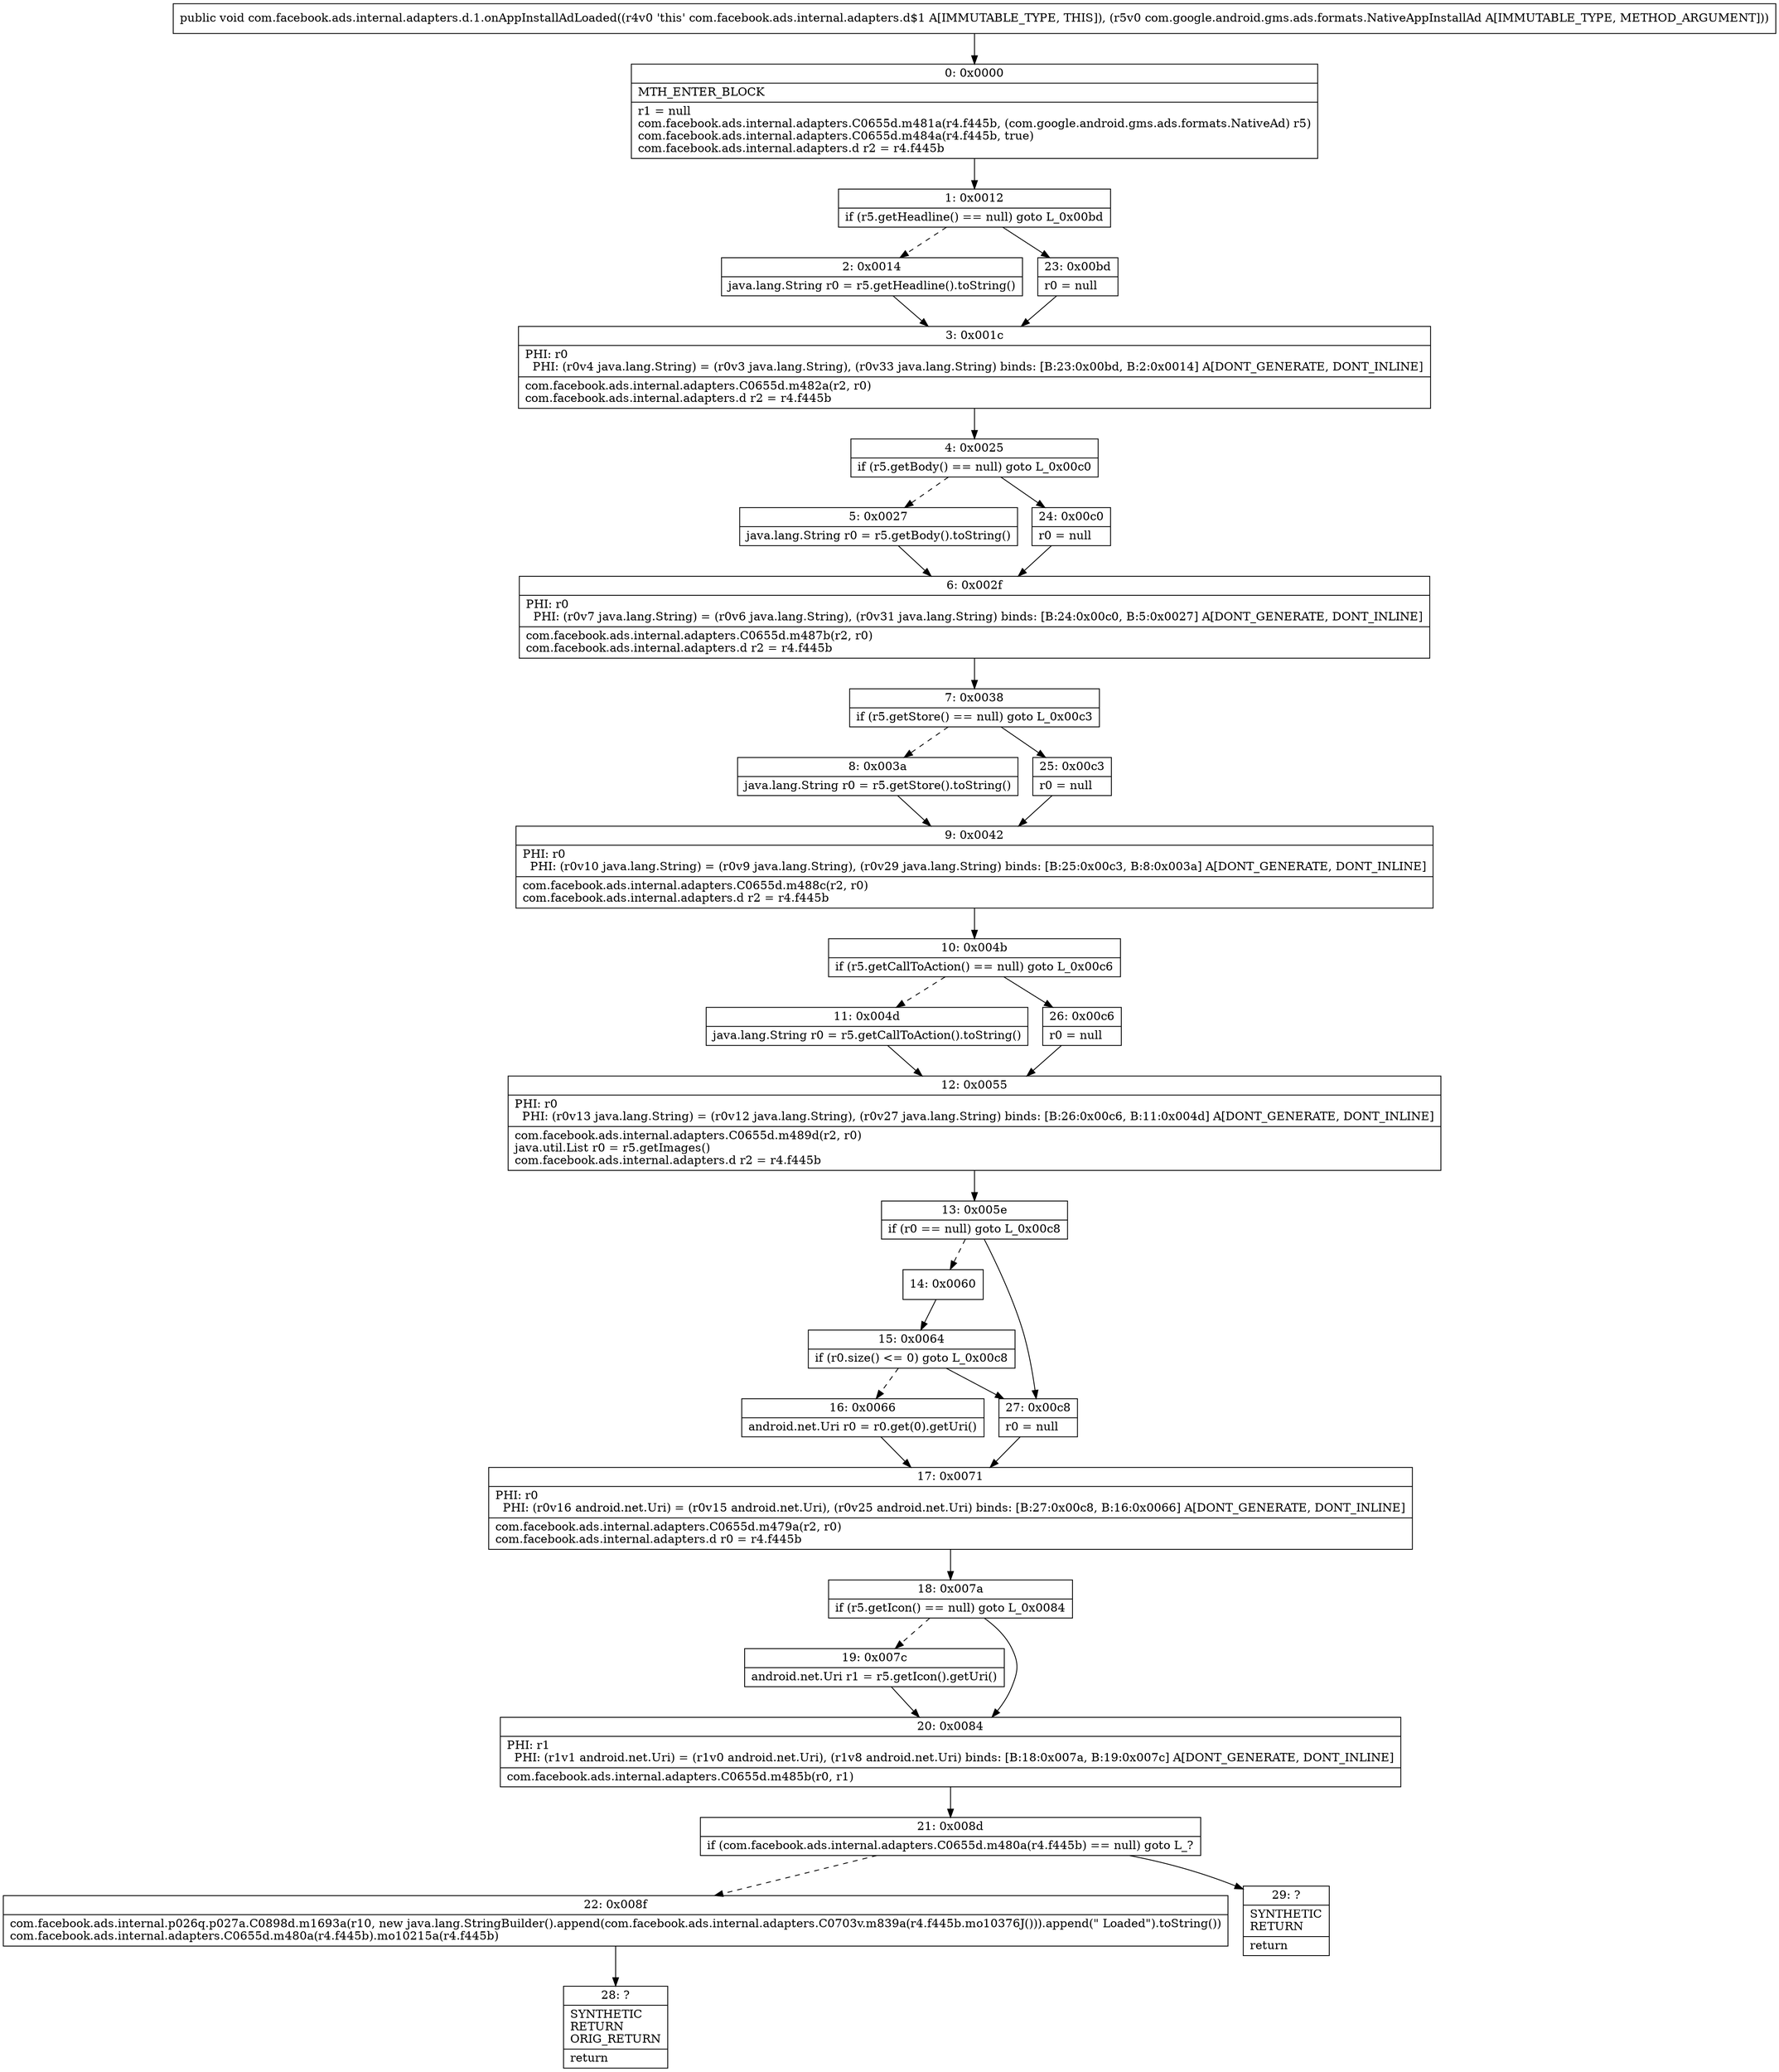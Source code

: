 digraph "CFG forcom.facebook.ads.internal.adapters.d.1.onAppInstallAdLoaded(Lcom\/google\/android\/gms\/ads\/formats\/NativeAppInstallAd;)V" {
Node_0 [shape=record,label="{0\:\ 0x0000|MTH_ENTER_BLOCK\l|r1 = null\lcom.facebook.ads.internal.adapters.C0655d.m481a(r4.f445b, (com.google.android.gms.ads.formats.NativeAd) r5)\lcom.facebook.ads.internal.adapters.C0655d.m484a(r4.f445b, true)\lcom.facebook.ads.internal.adapters.d r2 = r4.f445b\l}"];
Node_1 [shape=record,label="{1\:\ 0x0012|if (r5.getHeadline() == null) goto L_0x00bd\l}"];
Node_2 [shape=record,label="{2\:\ 0x0014|java.lang.String r0 = r5.getHeadline().toString()\l}"];
Node_3 [shape=record,label="{3\:\ 0x001c|PHI: r0 \l  PHI: (r0v4 java.lang.String) = (r0v3 java.lang.String), (r0v33 java.lang.String) binds: [B:23:0x00bd, B:2:0x0014] A[DONT_GENERATE, DONT_INLINE]\l|com.facebook.ads.internal.adapters.C0655d.m482a(r2, r0)\lcom.facebook.ads.internal.adapters.d r2 = r4.f445b\l}"];
Node_4 [shape=record,label="{4\:\ 0x0025|if (r5.getBody() == null) goto L_0x00c0\l}"];
Node_5 [shape=record,label="{5\:\ 0x0027|java.lang.String r0 = r5.getBody().toString()\l}"];
Node_6 [shape=record,label="{6\:\ 0x002f|PHI: r0 \l  PHI: (r0v7 java.lang.String) = (r0v6 java.lang.String), (r0v31 java.lang.String) binds: [B:24:0x00c0, B:5:0x0027] A[DONT_GENERATE, DONT_INLINE]\l|com.facebook.ads.internal.adapters.C0655d.m487b(r2, r0)\lcom.facebook.ads.internal.adapters.d r2 = r4.f445b\l}"];
Node_7 [shape=record,label="{7\:\ 0x0038|if (r5.getStore() == null) goto L_0x00c3\l}"];
Node_8 [shape=record,label="{8\:\ 0x003a|java.lang.String r0 = r5.getStore().toString()\l}"];
Node_9 [shape=record,label="{9\:\ 0x0042|PHI: r0 \l  PHI: (r0v10 java.lang.String) = (r0v9 java.lang.String), (r0v29 java.lang.String) binds: [B:25:0x00c3, B:8:0x003a] A[DONT_GENERATE, DONT_INLINE]\l|com.facebook.ads.internal.adapters.C0655d.m488c(r2, r0)\lcom.facebook.ads.internal.adapters.d r2 = r4.f445b\l}"];
Node_10 [shape=record,label="{10\:\ 0x004b|if (r5.getCallToAction() == null) goto L_0x00c6\l}"];
Node_11 [shape=record,label="{11\:\ 0x004d|java.lang.String r0 = r5.getCallToAction().toString()\l}"];
Node_12 [shape=record,label="{12\:\ 0x0055|PHI: r0 \l  PHI: (r0v13 java.lang.String) = (r0v12 java.lang.String), (r0v27 java.lang.String) binds: [B:26:0x00c6, B:11:0x004d] A[DONT_GENERATE, DONT_INLINE]\l|com.facebook.ads.internal.adapters.C0655d.m489d(r2, r0)\ljava.util.List r0 = r5.getImages()\lcom.facebook.ads.internal.adapters.d r2 = r4.f445b\l}"];
Node_13 [shape=record,label="{13\:\ 0x005e|if (r0 == null) goto L_0x00c8\l}"];
Node_14 [shape=record,label="{14\:\ 0x0060}"];
Node_15 [shape=record,label="{15\:\ 0x0064|if (r0.size() \<= 0) goto L_0x00c8\l}"];
Node_16 [shape=record,label="{16\:\ 0x0066|android.net.Uri r0 = r0.get(0).getUri()\l}"];
Node_17 [shape=record,label="{17\:\ 0x0071|PHI: r0 \l  PHI: (r0v16 android.net.Uri) = (r0v15 android.net.Uri), (r0v25 android.net.Uri) binds: [B:27:0x00c8, B:16:0x0066] A[DONT_GENERATE, DONT_INLINE]\l|com.facebook.ads.internal.adapters.C0655d.m479a(r2, r0)\lcom.facebook.ads.internal.adapters.d r0 = r4.f445b\l}"];
Node_18 [shape=record,label="{18\:\ 0x007a|if (r5.getIcon() == null) goto L_0x0084\l}"];
Node_19 [shape=record,label="{19\:\ 0x007c|android.net.Uri r1 = r5.getIcon().getUri()\l}"];
Node_20 [shape=record,label="{20\:\ 0x0084|PHI: r1 \l  PHI: (r1v1 android.net.Uri) = (r1v0 android.net.Uri), (r1v8 android.net.Uri) binds: [B:18:0x007a, B:19:0x007c] A[DONT_GENERATE, DONT_INLINE]\l|com.facebook.ads.internal.adapters.C0655d.m485b(r0, r1)\l}"];
Node_21 [shape=record,label="{21\:\ 0x008d|if (com.facebook.ads.internal.adapters.C0655d.m480a(r4.f445b) == null) goto L_?\l}"];
Node_22 [shape=record,label="{22\:\ 0x008f|com.facebook.ads.internal.p026q.p027a.C0898d.m1693a(r10, new java.lang.StringBuilder().append(com.facebook.ads.internal.adapters.C0703v.m839a(r4.f445b.mo10376J())).append(\" Loaded\").toString())\lcom.facebook.ads.internal.adapters.C0655d.m480a(r4.f445b).mo10215a(r4.f445b)\l}"];
Node_23 [shape=record,label="{23\:\ 0x00bd|r0 = null\l}"];
Node_24 [shape=record,label="{24\:\ 0x00c0|r0 = null\l}"];
Node_25 [shape=record,label="{25\:\ 0x00c3|r0 = null\l}"];
Node_26 [shape=record,label="{26\:\ 0x00c6|r0 = null\l}"];
Node_27 [shape=record,label="{27\:\ 0x00c8|r0 = null\l}"];
Node_28 [shape=record,label="{28\:\ ?|SYNTHETIC\lRETURN\lORIG_RETURN\l|return\l}"];
Node_29 [shape=record,label="{29\:\ ?|SYNTHETIC\lRETURN\l|return\l}"];
MethodNode[shape=record,label="{public void com.facebook.ads.internal.adapters.d.1.onAppInstallAdLoaded((r4v0 'this' com.facebook.ads.internal.adapters.d$1 A[IMMUTABLE_TYPE, THIS]), (r5v0 com.google.android.gms.ads.formats.NativeAppInstallAd A[IMMUTABLE_TYPE, METHOD_ARGUMENT])) }"];
MethodNode -> Node_0;
Node_0 -> Node_1;
Node_1 -> Node_2[style=dashed];
Node_1 -> Node_23;
Node_2 -> Node_3;
Node_3 -> Node_4;
Node_4 -> Node_5[style=dashed];
Node_4 -> Node_24;
Node_5 -> Node_6;
Node_6 -> Node_7;
Node_7 -> Node_8[style=dashed];
Node_7 -> Node_25;
Node_8 -> Node_9;
Node_9 -> Node_10;
Node_10 -> Node_11[style=dashed];
Node_10 -> Node_26;
Node_11 -> Node_12;
Node_12 -> Node_13;
Node_13 -> Node_14[style=dashed];
Node_13 -> Node_27;
Node_14 -> Node_15;
Node_15 -> Node_16[style=dashed];
Node_15 -> Node_27;
Node_16 -> Node_17;
Node_17 -> Node_18;
Node_18 -> Node_19[style=dashed];
Node_18 -> Node_20;
Node_19 -> Node_20;
Node_20 -> Node_21;
Node_21 -> Node_22[style=dashed];
Node_21 -> Node_29;
Node_22 -> Node_28;
Node_23 -> Node_3;
Node_24 -> Node_6;
Node_25 -> Node_9;
Node_26 -> Node_12;
Node_27 -> Node_17;
}

